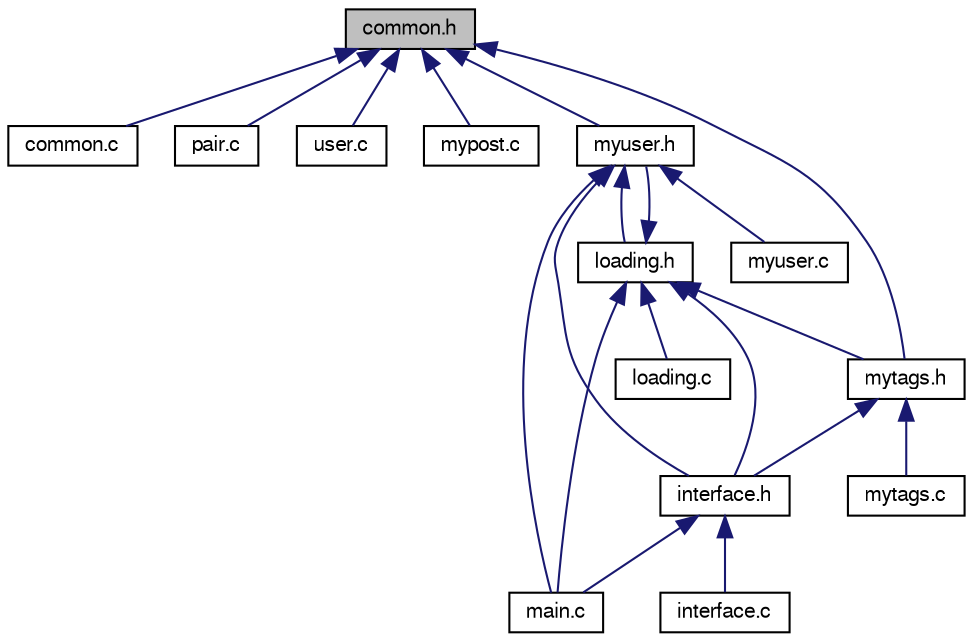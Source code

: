digraph "common.h"
{
  edge [fontname="FreeSans",fontsize="10",labelfontname="FreeSans",labelfontsize="10"];
  node [fontname="FreeSans",fontsize="10",shape=record];
  Node1 [label="common.h",height=0.2,width=0.4,color="black", fillcolor="grey75", style="filled", fontcolor="black"];
  Node1 -> Node2 [dir="back",color="midnightblue",fontsize="10",style="solid",fontname="FreeSans"];
  Node2 [label="common.c",height=0.2,width=0.4,color="black", fillcolor="white", style="filled",URL="$common_8c.html"];
  Node1 -> Node3 [dir="back",color="midnightblue",fontsize="10",style="solid",fontname="FreeSans"];
  Node3 [label="pair.c",height=0.2,width=0.4,color="black", fillcolor="white", style="filled",URL="$pair_8c.html"];
  Node1 -> Node4 [dir="back",color="midnightblue",fontsize="10",style="solid",fontname="FreeSans"];
  Node4 [label="user.c",height=0.2,width=0.4,color="black", fillcolor="white", style="filled",URL="$user_8c.html"];
  Node1 -> Node5 [dir="back",color="midnightblue",fontsize="10",style="solid",fontname="FreeSans"];
  Node5 [label="mypost.c",height=0.2,width=0.4,color="black", fillcolor="white", style="filled",URL="$mypost_8c.html",tooltip="Ficheiro contendo onde está definido tipo adotado para os posts e funções relativas ao mesmo..."];
  Node1 -> Node6 [dir="back",color="midnightblue",fontsize="10",style="solid",fontname="FreeSans"];
  Node6 [label="myuser.h",height=0.2,width=0.4,color="black", fillcolor="white", style="filled",URL="$myuser_8h.html"];
  Node6 -> Node7 [dir="back",color="midnightblue",fontsize="10",style="solid",fontname="FreeSans"];
  Node7 [label="main.c",height=0.2,width=0.4,color="black", fillcolor="white", style="filled",URL="$main_8c.html"];
  Node6 -> Node8 [dir="back",color="midnightblue",fontsize="10",style="solid",fontname="FreeSans"];
  Node8 [label="myuser.c",height=0.2,width=0.4,color="black", fillcolor="white", style="filled",URL="$myuser_8c.html",tooltip="Ficheiro contendo todas a funções relativa à estrutura MYUSER. "];
  Node6 -> Node9 [dir="back",color="midnightblue",fontsize="10",style="solid",fontname="FreeSans"];
  Node9 [label="interface.h",height=0.2,width=0.4,color="black", fillcolor="white", style="filled",URL="$interface_8h.html"];
  Node9 -> Node10 [dir="back",color="midnightblue",fontsize="10",style="solid",fontname="FreeSans"];
  Node10 [label="interface.c",height=0.2,width=0.4,color="black", fillcolor="white", style="filled",URL="$interface_8c.html",tooltip="Ficheiro contendo funções predefinidas para responder as querys bem como as suas funcoes auxiliares..."];
  Node9 -> Node7 [dir="back",color="midnightblue",fontsize="10",style="solid",fontname="FreeSans"];
  Node6 -> Node11 [dir="back",color="midnightblue",fontsize="10",style="solid",fontname="FreeSans"];
  Node11 [label="loading.h",height=0.2,width=0.4,color="black", fillcolor="white", style="filled",URL="$loading_8h.html"];
  Node11 -> Node12 [dir="back",color="midnightblue",fontsize="10",style="solid",fontname="FreeSans"];
  Node12 [label="loading.c",height=0.2,width=0.4,color="black", fillcolor="white", style="filled",URL="$loading_8c.html",tooltip="Ficheiro contendo funções utilizadas na gestão do carregamento do dump para memória. "];
  Node11 -> Node7 [dir="back",color="midnightblue",fontsize="10",style="solid",fontname="FreeSans"];
  Node11 -> Node6 [dir="back",color="midnightblue",fontsize="10",style="solid",fontname="FreeSans"];
  Node11 -> Node9 [dir="back",color="midnightblue",fontsize="10",style="solid",fontname="FreeSans"];
  Node11 -> Node13 [dir="back",color="midnightblue",fontsize="10",style="solid",fontname="FreeSans"];
  Node13 [label="mytags.h",height=0.2,width=0.4,color="black", fillcolor="white", style="filled",URL="$mytags_8h.html"];
  Node13 -> Node14 [dir="back",color="midnightblue",fontsize="10",style="solid",fontname="FreeSans"];
  Node14 [label="mytags.c",height=0.2,width=0.4,color="black", fillcolor="white", style="filled",URL="$mytags_8c.html",tooltip="Ficheiro contendo funções utilizadas na gestão da estrutura que armazena Id&#39;s de Tags. "];
  Node13 -> Node9 [dir="back",color="midnightblue",fontsize="10",style="solid",fontname="FreeSans"];
  Node1 -> Node13 [dir="back",color="midnightblue",fontsize="10",style="solid",fontname="FreeSans"];
}
